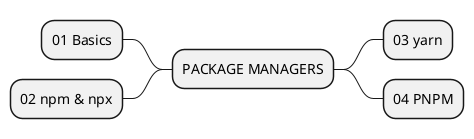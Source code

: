 @startmindmap PACKAGE MANAGERS
<style>
node {
    MaximumWidth 150
    HorizontalAlignment left
}
</style>

+ PACKAGE MANAGERS
-- 01 Basics
-- 02 npm & npx
++ 03 yarn
++ 04 PNPM

@endmindmap